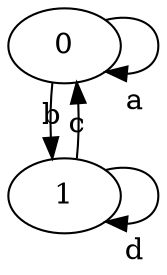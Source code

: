 digraph diagram{

0 [label="0"]
1 [label="1"];
0 -> 0 [headlabel="a" labeldistance=2.0 labelangle=-40 ] 
1 -> 0 [headlabel="b" labeldistance=2.0 labelangle=-40 ] 
0 -> 1 [headlabel="c" labeldistance=2.0 labelangle=-40 ] 
1 -> 1 [headlabel="d" labeldistance=2.0 labelangle=-40 ]
}
